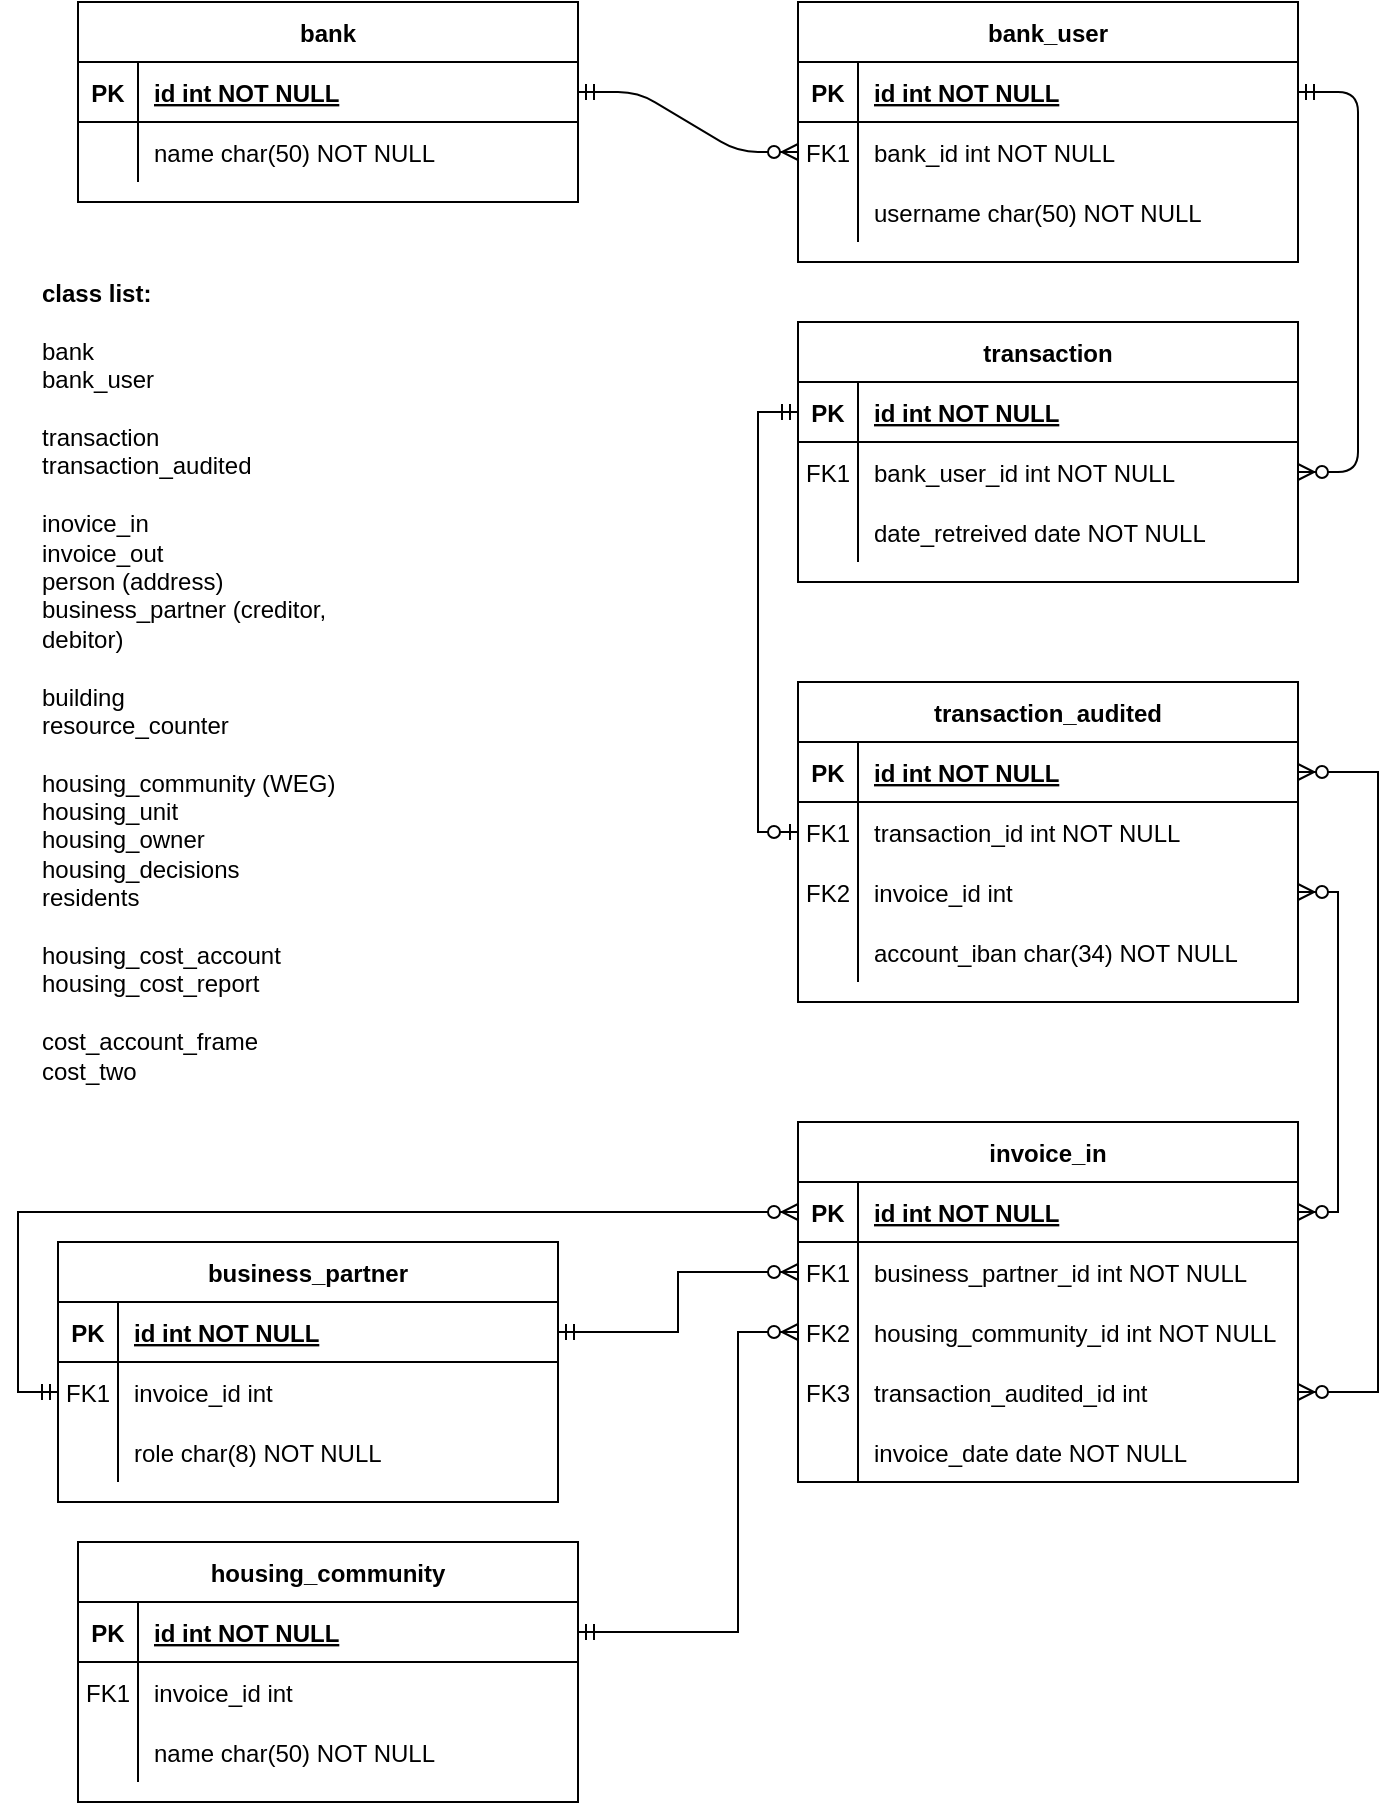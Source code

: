 <mxfile version="14.9.1" type="device"><diagram id="R2lEEEUBdFMjLlhIrx00" name="Page-1"><mxGraphModel dx="1125" dy="637" grid="1" gridSize="10" guides="1" tooltips="1" connect="1" arrows="1" fold="1" page="1" pageScale="1" pageWidth="827" pageHeight="1169" math="0" shadow="0" extFonts="Permanent Marker^https://fonts.googleapis.com/css?family=Permanent+Marker"><root><mxCell id="0"/><mxCell id="1" parent="0"/><mxCell id="C-vyLk0tnHw3VtMMgP7b-1" value="" style="edgeStyle=entityRelationEdgeStyle;endArrow=ERzeroToMany;startArrow=ERmandOne;endFill=1;startFill=0;" parent="1" source="C-vyLk0tnHw3VtMMgP7b-24" target="C-vyLk0tnHw3VtMMgP7b-6" edge="1"><mxGeometry width="100" height="100" relative="1" as="geometry"><mxPoint x="340" y="720" as="sourcePoint"/><mxPoint x="440" y="620" as="targetPoint"/></mxGeometry></mxCell><mxCell id="C-vyLk0tnHw3VtMMgP7b-12" value="" style="edgeStyle=entityRelationEdgeStyle;endArrow=ERzeroToMany;startArrow=ERmandOne;endFill=1;startFill=0;" parent="1" source="C-vyLk0tnHw3VtMMgP7b-3" target="C-vyLk0tnHw3VtMMgP7b-17" edge="1"><mxGeometry width="100" height="100" relative="1" as="geometry"><mxPoint x="400" y="180" as="sourcePoint"/><mxPoint x="460" y="205" as="targetPoint"/></mxGeometry></mxCell><mxCell id="C-vyLk0tnHw3VtMMgP7b-2" value="bank_user" style="shape=table;startSize=30;container=1;collapsible=1;childLayout=tableLayout;fixedRows=1;rowLines=0;fontStyle=1;align=center;resizeLast=1;" parent="1" vertex="1"><mxGeometry x="450" y="120" width="250" height="130" as="geometry"/></mxCell><mxCell id="C-vyLk0tnHw3VtMMgP7b-3" value="" style="shape=partialRectangle;collapsible=0;dropTarget=0;pointerEvents=0;fillColor=none;points=[[0,0.5],[1,0.5]];portConstraint=eastwest;top=0;left=0;right=0;bottom=1;" parent="C-vyLk0tnHw3VtMMgP7b-2" vertex="1"><mxGeometry y="30" width="250" height="30" as="geometry"/></mxCell><mxCell id="C-vyLk0tnHw3VtMMgP7b-4" value="PK" style="shape=partialRectangle;overflow=hidden;connectable=0;fillColor=none;top=0;left=0;bottom=0;right=0;fontStyle=1;" parent="C-vyLk0tnHw3VtMMgP7b-3" vertex="1"><mxGeometry width="30" height="30" as="geometry"/></mxCell><mxCell id="C-vyLk0tnHw3VtMMgP7b-5" value="id int NOT NULL " style="shape=partialRectangle;overflow=hidden;connectable=0;fillColor=none;top=0;left=0;bottom=0;right=0;align=left;spacingLeft=6;fontStyle=5;" parent="C-vyLk0tnHw3VtMMgP7b-3" vertex="1"><mxGeometry x="30" width="220" height="30" as="geometry"/></mxCell><mxCell id="C-vyLk0tnHw3VtMMgP7b-6" value="" style="shape=partialRectangle;collapsible=0;dropTarget=0;pointerEvents=0;fillColor=none;points=[[0,0.5],[1,0.5]];portConstraint=eastwest;top=0;left=0;right=0;bottom=0;" parent="C-vyLk0tnHw3VtMMgP7b-2" vertex="1"><mxGeometry y="60" width="250" height="30" as="geometry"/></mxCell><mxCell id="C-vyLk0tnHw3VtMMgP7b-7" value="FK1" style="shape=partialRectangle;overflow=hidden;connectable=0;fillColor=none;top=0;left=0;bottom=0;right=0;" parent="C-vyLk0tnHw3VtMMgP7b-6" vertex="1"><mxGeometry width="30" height="30" as="geometry"/></mxCell><mxCell id="C-vyLk0tnHw3VtMMgP7b-8" value="bank_id int NOT NULL" style="shape=partialRectangle;overflow=hidden;connectable=0;fillColor=none;top=0;left=0;bottom=0;right=0;align=left;spacingLeft=6;" parent="C-vyLk0tnHw3VtMMgP7b-6" vertex="1"><mxGeometry x="30" width="220" height="30" as="geometry"/></mxCell><mxCell id="C-vyLk0tnHw3VtMMgP7b-9" value="" style="shape=partialRectangle;collapsible=0;dropTarget=0;pointerEvents=0;fillColor=none;points=[[0,0.5],[1,0.5]];portConstraint=eastwest;top=0;left=0;right=0;bottom=0;" parent="C-vyLk0tnHw3VtMMgP7b-2" vertex="1"><mxGeometry y="90" width="250" height="30" as="geometry"/></mxCell><mxCell id="C-vyLk0tnHw3VtMMgP7b-10" value="" style="shape=partialRectangle;overflow=hidden;connectable=0;fillColor=none;top=0;left=0;bottom=0;right=0;" parent="C-vyLk0tnHw3VtMMgP7b-9" vertex="1"><mxGeometry width="30" height="30" as="geometry"/></mxCell><mxCell id="C-vyLk0tnHw3VtMMgP7b-11" value="username char(50) NOT NULL" style="shape=partialRectangle;overflow=hidden;connectable=0;fillColor=none;top=0;left=0;bottom=0;right=0;align=left;spacingLeft=6;" parent="C-vyLk0tnHw3VtMMgP7b-9" vertex="1"><mxGeometry x="30" width="220" height="30" as="geometry"/></mxCell><mxCell id="C-vyLk0tnHw3VtMMgP7b-13" value="transaction" style="shape=table;startSize=30;container=1;collapsible=1;childLayout=tableLayout;fixedRows=1;rowLines=0;fontStyle=1;align=center;resizeLast=1;" parent="1" vertex="1"><mxGeometry x="450" y="280" width="250" height="130" as="geometry"/></mxCell><mxCell id="C-vyLk0tnHw3VtMMgP7b-14" value="" style="shape=partialRectangle;collapsible=0;dropTarget=0;pointerEvents=0;fillColor=none;points=[[0,0.5],[1,0.5]];portConstraint=eastwest;top=0;left=0;right=0;bottom=1;" parent="C-vyLk0tnHw3VtMMgP7b-13" vertex="1"><mxGeometry y="30" width="250" height="30" as="geometry"/></mxCell><mxCell id="C-vyLk0tnHw3VtMMgP7b-15" value="PK" style="shape=partialRectangle;overflow=hidden;connectable=0;fillColor=none;top=0;left=0;bottom=0;right=0;fontStyle=1;" parent="C-vyLk0tnHw3VtMMgP7b-14" vertex="1"><mxGeometry width="30" height="30" as="geometry"/></mxCell><mxCell id="C-vyLk0tnHw3VtMMgP7b-16" value="id int NOT NULL " style="shape=partialRectangle;overflow=hidden;connectable=0;fillColor=none;top=0;left=0;bottom=0;right=0;align=left;spacingLeft=6;fontStyle=5;" parent="C-vyLk0tnHw3VtMMgP7b-14" vertex="1"><mxGeometry x="30" width="220" height="30" as="geometry"/></mxCell><mxCell id="C-vyLk0tnHw3VtMMgP7b-17" value="" style="shape=partialRectangle;collapsible=0;dropTarget=0;pointerEvents=0;fillColor=none;points=[[0,0.5],[1,0.5]];portConstraint=eastwest;top=0;left=0;right=0;bottom=0;" parent="C-vyLk0tnHw3VtMMgP7b-13" vertex="1"><mxGeometry y="60" width="250" height="30" as="geometry"/></mxCell><mxCell id="C-vyLk0tnHw3VtMMgP7b-18" value="FK1" style="shape=partialRectangle;overflow=hidden;connectable=0;fillColor=none;top=0;left=0;bottom=0;right=0;" parent="C-vyLk0tnHw3VtMMgP7b-17" vertex="1"><mxGeometry width="30" height="30" as="geometry"/></mxCell><mxCell id="C-vyLk0tnHw3VtMMgP7b-19" value="bank_user_id int NOT NULL" style="shape=partialRectangle;overflow=hidden;connectable=0;fillColor=none;top=0;left=0;bottom=0;right=0;align=left;spacingLeft=6;" parent="C-vyLk0tnHw3VtMMgP7b-17" vertex="1"><mxGeometry x="30" width="220" height="30" as="geometry"/></mxCell><mxCell id="C-vyLk0tnHw3VtMMgP7b-20" value="" style="shape=partialRectangle;collapsible=0;dropTarget=0;pointerEvents=0;fillColor=none;points=[[0,0.5],[1,0.5]];portConstraint=eastwest;top=0;left=0;right=0;bottom=0;" parent="C-vyLk0tnHw3VtMMgP7b-13" vertex="1"><mxGeometry y="90" width="250" height="30" as="geometry"/></mxCell><mxCell id="C-vyLk0tnHw3VtMMgP7b-21" value="" style="shape=partialRectangle;overflow=hidden;connectable=0;fillColor=none;top=0;left=0;bottom=0;right=0;" parent="C-vyLk0tnHw3VtMMgP7b-20" vertex="1"><mxGeometry width="30" height="30" as="geometry"/></mxCell><mxCell id="C-vyLk0tnHw3VtMMgP7b-22" value="date_retreived date NOT NULL" style="shape=partialRectangle;overflow=hidden;connectable=0;fillColor=none;top=0;left=0;bottom=0;right=0;align=left;spacingLeft=6;" parent="C-vyLk0tnHw3VtMMgP7b-20" vertex="1"><mxGeometry x="30" width="220" height="30" as="geometry"/></mxCell><mxCell id="C-vyLk0tnHw3VtMMgP7b-23" value="bank" style="shape=table;startSize=30;container=1;collapsible=1;childLayout=tableLayout;fixedRows=1;rowLines=0;fontStyle=1;align=center;resizeLast=1;" parent="1" vertex="1"><mxGeometry x="90" y="120" width="250" height="100" as="geometry"/></mxCell><mxCell id="C-vyLk0tnHw3VtMMgP7b-24" value="" style="shape=partialRectangle;collapsible=0;dropTarget=0;pointerEvents=0;fillColor=none;points=[[0,0.5],[1,0.5]];portConstraint=eastwest;top=0;left=0;right=0;bottom=1;" parent="C-vyLk0tnHw3VtMMgP7b-23" vertex="1"><mxGeometry y="30" width="250" height="30" as="geometry"/></mxCell><mxCell id="C-vyLk0tnHw3VtMMgP7b-25" value="PK" style="shape=partialRectangle;overflow=hidden;connectable=0;fillColor=none;top=0;left=0;bottom=0;right=0;fontStyle=1;" parent="C-vyLk0tnHw3VtMMgP7b-24" vertex="1"><mxGeometry width="30" height="30" as="geometry"/></mxCell><mxCell id="C-vyLk0tnHw3VtMMgP7b-26" value="id int NOT NULL " style="shape=partialRectangle;overflow=hidden;connectable=0;fillColor=none;top=0;left=0;bottom=0;right=0;align=left;spacingLeft=6;fontStyle=5;" parent="C-vyLk0tnHw3VtMMgP7b-24" vertex="1"><mxGeometry x="30" width="220" height="30" as="geometry"/></mxCell><mxCell id="C-vyLk0tnHw3VtMMgP7b-27" value="" style="shape=partialRectangle;collapsible=0;dropTarget=0;pointerEvents=0;fillColor=none;points=[[0,0.5],[1,0.5]];portConstraint=eastwest;top=0;left=0;right=0;bottom=0;" parent="C-vyLk0tnHw3VtMMgP7b-23" vertex="1"><mxGeometry y="60" width="250" height="30" as="geometry"/></mxCell><mxCell id="C-vyLk0tnHw3VtMMgP7b-28" value="" style="shape=partialRectangle;overflow=hidden;connectable=0;fillColor=none;top=0;left=0;bottom=0;right=0;" parent="C-vyLk0tnHw3VtMMgP7b-27" vertex="1"><mxGeometry width="30" height="30" as="geometry"/></mxCell><mxCell id="C-vyLk0tnHw3VtMMgP7b-29" value="name char(50) NOT NULL" style="shape=partialRectangle;overflow=hidden;connectable=0;fillColor=none;top=0;left=0;bottom=0;right=0;align=left;spacingLeft=6;" parent="C-vyLk0tnHw3VtMMgP7b-27" vertex="1"><mxGeometry x="30" width="220" height="30" as="geometry"/></mxCell><mxCell id="AMqYuOLOhk6Wok4BRhT2-2" value="transaction_audited" style="shape=table;startSize=30;container=1;collapsible=1;childLayout=tableLayout;fixedRows=1;rowLines=0;fontStyle=1;align=center;resizeLast=1;" vertex="1" parent="1"><mxGeometry x="450" y="460" width="250" height="160" as="geometry"/></mxCell><mxCell id="AMqYuOLOhk6Wok4BRhT2-3" value="" style="shape=partialRectangle;collapsible=0;dropTarget=0;pointerEvents=0;fillColor=none;points=[[0,0.5],[1,0.5]];portConstraint=eastwest;top=0;left=0;right=0;bottom=1;" vertex="1" parent="AMqYuOLOhk6Wok4BRhT2-2"><mxGeometry y="30" width="250" height="30" as="geometry"/></mxCell><mxCell id="AMqYuOLOhk6Wok4BRhT2-4" value="PK" style="shape=partialRectangle;overflow=hidden;connectable=0;fillColor=none;top=0;left=0;bottom=0;right=0;fontStyle=1;" vertex="1" parent="AMqYuOLOhk6Wok4BRhT2-3"><mxGeometry width="30" height="30" as="geometry"/></mxCell><mxCell id="AMqYuOLOhk6Wok4BRhT2-5" value="id int NOT NULL " style="shape=partialRectangle;overflow=hidden;connectable=0;fillColor=none;top=0;left=0;bottom=0;right=0;align=left;spacingLeft=6;fontStyle=5;" vertex="1" parent="AMqYuOLOhk6Wok4BRhT2-3"><mxGeometry x="30" width="220" height="30" as="geometry"/></mxCell><mxCell id="AMqYuOLOhk6Wok4BRhT2-6" value="" style="shape=partialRectangle;collapsible=0;dropTarget=0;pointerEvents=0;fillColor=none;points=[[0,0.5],[1,0.5]];portConstraint=eastwest;top=0;left=0;right=0;bottom=0;" vertex="1" parent="AMqYuOLOhk6Wok4BRhT2-2"><mxGeometry y="60" width="250" height="30" as="geometry"/></mxCell><mxCell id="AMqYuOLOhk6Wok4BRhT2-7" value="FK1" style="shape=partialRectangle;overflow=hidden;connectable=0;fillColor=none;top=0;left=0;bottom=0;right=0;" vertex="1" parent="AMqYuOLOhk6Wok4BRhT2-6"><mxGeometry width="30" height="30" as="geometry"/></mxCell><mxCell id="AMqYuOLOhk6Wok4BRhT2-8" value="transaction_id int NOT NULL" style="shape=partialRectangle;overflow=hidden;connectable=0;fillColor=none;top=0;left=0;bottom=0;right=0;align=left;spacingLeft=6;" vertex="1" parent="AMqYuOLOhk6Wok4BRhT2-6"><mxGeometry x="30" width="220" height="30" as="geometry"/></mxCell><mxCell id="AMqYuOLOhk6Wok4BRhT2-52" value="" style="shape=partialRectangle;collapsible=0;dropTarget=0;pointerEvents=0;fillColor=none;points=[[0,0.5],[1,0.5]];portConstraint=eastwest;top=0;left=0;right=0;bottom=0;" vertex="1" parent="AMqYuOLOhk6Wok4BRhT2-2"><mxGeometry y="90" width="250" height="30" as="geometry"/></mxCell><mxCell id="AMqYuOLOhk6Wok4BRhT2-53" value="FK2" style="shape=partialRectangle;overflow=hidden;connectable=0;fillColor=none;top=0;left=0;bottom=0;right=0;" vertex="1" parent="AMqYuOLOhk6Wok4BRhT2-52"><mxGeometry width="30" height="30" as="geometry"/></mxCell><mxCell id="AMqYuOLOhk6Wok4BRhT2-54" value="invoice_id int" style="shape=partialRectangle;overflow=hidden;connectable=0;fillColor=none;top=0;left=0;bottom=0;right=0;align=left;spacingLeft=6;" vertex="1" parent="AMqYuOLOhk6Wok4BRhT2-52"><mxGeometry x="30" width="220" height="30" as="geometry"/></mxCell><mxCell id="AMqYuOLOhk6Wok4BRhT2-9" value="" style="shape=partialRectangle;collapsible=0;dropTarget=0;pointerEvents=0;fillColor=none;points=[[0,0.5],[1,0.5]];portConstraint=eastwest;top=0;left=0;right=0;bottom=0;" vertex="1" parent="AMqYuOLOhk6Wok4BRhT2-2"><mxGeometry y="120" width="250" height="30" as="geometry"/></mxCell><mxCell id="AMqYuOLOhk6Wok4BRhT2-10" value="" style="shape=partialRectangle;overflow=hidden;connectable=0;fillColor=none;top=0;left=0;bottom=0;right=0;" vertex="1" parent="AMqYuOLOhk6Wok4BRhT2-9"><mxGeometry width="30" height="30" as="geometry"/></mxCell><mxCell id="AMqYuOLOhk6Wok4BRhT2-11" value="account_iban char(34) NOT NULL" style="shape=partialRectangle;overflow=hidden;connectable=0;fillColor=none;top=0;left=0;bottom=0;right=0;align=left;spacingLeft=6;" vertex="1" parent="AMqYuOLOhk6Wok4BRhT2-9"><mxGeometry x="30" width="220" height="30" as="geometry"/></mxCell><mxCell id="AMqYuOLOhk6Wok4BRhT2-44" style="edgeStyle=orthogonalEdgeStyle;rounded=0;orthogonalLoop=1;jettySize=auto;html=1;entryX=1;entryY=0.5;entryDx=0;entryDy=0;startArrow=ERzeroToMany;startFill=1;endArrow=ERmandOne;endFill=0;exitX=0;exitY=0.5;exitDx=0;exitDy=0;" edge="1" parent="1" source="AMqYuOLOhk6Wok4BRhT2-17" target="AMqYuOLOhk6Wok4BRhT2-25"><mxGeometry relative="1" as="geometry"/></mxCell><mxCell id="AMqYuOLOhk6Wok4BRhT2-13" value="invoice_in" style="shape=table;startSize=30;container=1;collapsible=1;childLayout=tableLayout;fixedRows=1;rowLines=0;fontStyle=1;align=center;resizeLast=1;" vertex="1" parent="1"><mxGeometry x="450" y="680" width="250" height="180" as="geometry"/></mxCell><mxCell id="AMqYuOLOhk6Wok4BRhT2-14" value="" style="shape=partialRectangle;collapsible=0;dropTarget=0;pointerEvents=0;fillColor=none;points=[[0,0.5],[1,0.5]];portConstraint=eastwest;top=0;left=0;right=0;bottom=1;" vertex="1" parent="AMqYuOLOhk6Wok4BRhT2-13"><mxGeometry y="30" width="250" height="30" as="geometry"/></mxCell><mxCell id="AMqYuOLOhk6Wok4BRhT2-15" value="PK" style="shape=partialRectangle;overflow=hidden;connectable=0;fillColor=none;top=0;left=0;bottom=0;right=0;fontStyle=1;" vertex="1" parent="AMqYuOLOhk6Wok4BRhT2-14"><mxGeometry width="30" height="30" as="geometry"/></mxCell><mxCell id="AMqYuOLOhk6Wok4BRhT2-16" value="id int NOT NULL " style="shape=partialRectangle;overflow=hidden;connectable=0;fillColor=none;top=0;left=0;bottom=0;right=0;align=left;spacingLeft=6;fontStyle=5;" vertex="1" parent="AMqYuOLOhk6Wok4BRhT2-14"><mxGeometry x="30" width="220" height="30" as="geometry"/></mxCell><mxCell id="AMqYuOLOhk6Wok4BRhT2-17" value="" style="shape=partialRectangle;collapsible=0;dropTarget=0;pointerEvents=0;fillColor=none;points=[[0,0.5],[1,0.5]];portConstraint=eastwest;top=0;left=0;right=0;bottom=0;" vertex="1" parent="AMqYuOLOhk6Wok4BRhT2-13"><mxGeometry y="60" width="250" height="30" as="geometry"/></mxCell><mxCell id="AMqYuOLOhk6Wok4BRhT2-18" value="FK1" style="shape=partialRectangle;overflow=hidden;connectable=0;fillColor=none;top=0;left=0;bottom=0;right=0;" vertex="1" parent="AMqYuOLOhk6Wok4BRhT2-17"><mxGeometry width="30" height="30" as="geometry"/></mxCell><mxCell id="AMqYuOLOhk6Wok4BRhT2-19" value="business_partner_id int NOT NULL" style="shape=partialRectangle;overflow=hidden;connectable=0;fillColor=none;top=0;left=0;bottom=0;right=0;align=left;spacingLeft=6;" vertex="1" parent="AMqYuOLOhk6Wok4BRhT2-17"><mxGeometry x="30" width="220" height="30" as="geometry"/></mxCell><mxCell id="AMqYuOLOhk6Wok4BRhT2-46" value="" style="shape=partialRectangle;collapsible=0;dropTarget=0;pointerEvents=0;fillColor=none;points=[[0,0.5],[1,0.5]];portConstraint=eastwest;top=0;left=0;right=0;bottom=0;" vertex="1" parent="AMqYuOLOhk6Wok4BRhT2-13"><mxGeometry y="90" width="250" height="30" as="geometry"/></mxCell><mxCell id="AMqYuOLOhk6Wok4BRhT2-47" value="FK2" style="shape=partialRectangle;overflow=hidden;connectable=0;fillColor=none;top=0;left=0;bottom=0;right=0;" vertex="1" parent="AMqYuOLOhk6Wok4BRhT2-46"><mxGeometry width="30" height="30" as="geometry"/></mxCell><mxCell id="AMqYuOLOhk6Wok4BRhT2-48" value="housing_community_id int NOT NULL" style="shape=partialRectangle;overflow=hidden;connectable=0;fillColor=none;top=0;left=0;bottom=0;right=0;align=left;spacingLeft=6;" vertex="1" parent="AMqYuOLOhk6Wok4BRhT2-46"><mxGeometry x="30" width="220" height="30" as="geometry"/></mxCell><mxCell id="AMqYuOLOhk6Wok4BRhT2-49" value="" style="shape=partialRectangle;collapsible=0;dropTarget=0;pointerEvents=0;fillColor=none;points=[[0,0.5],[1,0.5]];portConstraint=eastwest;top=0;left=0;right=0;bottom=0;" vertex="1" parent="AMqYuOLOhk6Wok4BRhT2-13"><mxGeometry y="120" width="250" height="30" as="geometry"/></mxCell><mxCell id="AMqYuOLOhk6Wok4BRhT2-50" value="FK3" style="shape=partialRectangle;overflow=hidden;connectable=0;fillColor=none;top=0;left=0;bottom=0;right=0;" vertex="1" parent="AMqYuOLOhk6Wok4BRhT2-49"><mxGeometry width="30" height="30" as="geometry"/></mxCell><mxCell id="AMqYuOLOhk6Wok4BRhT2-51" value="transaction_audited_id int" style="shape=partialRectangle;overflow=hidden;connectable=0;fillColor=none;top=0;left=0;bottom=0;right=0;align=left;spacingLeft=6;" vertex="1" parent="AMqYuOLOhk6Wok4BRhT2-49"><mxGeometry x="30" width="220" height="30" as="geometry"/></mxCell><mxCell id="AMqYuOLOhk6Wok4BRhT2-55" value="" style="shape=partialRectangle;collapsible=0;dropTarget=0;pointerEvents=0;fillColor=none;points=[[0,0.5],[1,0.5]];portConstraint=eastwest;top=0;left=0;right=0;bottom=0;" vertex="1" parent="AMqYuOLOhk6Wok4BRhT2-13"><mxGeometry y="150" width="250" height="30" as="geometry"/></mxCell><mxCell id="AMqYuOLOhk6Wok4BRhT2-56" value="" style="shape=partialRectangle;overflow=hidden;connectable=0;fillColor=none;top=0;left=0;bottom=0;right=0;" vertex="1" parent="AMqYuOLOhk6Wok4BRhT2-55"><mxGeometry width="30" height="30" as="geometry"/></mxCell><mxCell id="AMqYuOLOhk6Wok4BRhT2-57" value="invoice_date date NOT NULL" style="shape=partialRectangle;overflow=hidden;connectable=0;fillColor=none;top=0;left=0;bottom=0;right=0;align=left;spacingLeft=6;" vertex="1" parent="AMqYuOLOhk6Wok4BRhT2-55"><mxGeometry x="30" width="220" height="30" as="geometry"/></mxCell><mxCell id="AMqYuOLOhk6Wok4BRhT2-24" value="business_partner" style="shape=table;startSize=30;container=1;collapsible=1;childLayout=tableLayout;fixedRows=1;rowLines=0;fontStyle=1;align=center;resizeLast=1;" vertex="1" parent="1"><mxGeometry x="80" y="740" width="250" height="130" as="geometry"/></mxCell><mxCell id="AMqYuOLOhk6Wok4BRhT2-25" value="" style="shape=partialRectangle;collapsible=0;dropTarget=0;pointerEvents=0;fillColor=none;points=[[0,0.5],[1,0.5]];portConstraint=eastwest;top=0;left=0;right=0;bottom=1;" vertex="1" parent="AMqYuOLOhk6Wok4BRhT2-24"><mxGeometry y="30" width="250" height="30" as="geometry"/></mxCell><mxCell id="AMqYuOLOhk6Wok4BRhT2-26" value="PK" style="shape=partialRectangle;overflow=hidden;connectable=0;fillColor=none;top=0;left=0;bottom=0;right=0;fontStyle=1;" vertex="1" parent="AMqYuOLOhk6Wok4BRhT2-25"><mxGeometry width="30" height="30" as="geometry"/></mxCell><mxCell id="AMqYuOLOhk6Wok4BRhT2-27" value="id int NOT NULL " style="shape=partialRectangle;overflow=hidden;connectable=0;fillColor=none;top=0;left=0;bottom=0;right=0;align=left;spacingLeft=6;fontStyle=5;" vertex="1" parent="AMqYuOLOhk6Wok4BRhT2-25"><mxGeometry x="30" width="220" height="30" as="geometry"/></mxCell><mxCell id="AMqYuOLOhk6Wok4BRhT2-28" value="" style="shape=partialRectangle;collapsible=0;dropTarget=0;pointerEvents=0;fillColor=none;points=[[0,0.5],[1,0.5]];portConstraint=eastwest;top=0;left=0;right=0;bottom=0;" vertex="1" parent="AMqYuOLOhk6Wok4BRhT2-24"><mxGeometry y="60" width="250" height="30" as="geometry"/></mxCell><mxCell id="AMqYuOLOhk6Wok4BRhT2-29" value="FK1" style="shape=partialRectangle;overflow=hidden;connectable=0;fillColor=none;top=0;left=0;bottom=0;right=0;" vertex="1" parent="AMqYuOLOhk6Wok4BRhT2-28"><mxGeometry width="30" height="30" as="geometry"/></mxCell><mxCell id="AMqYuOLOhk6Wok4BRhT2-30" value="invoice_id int" style="shape=partialRectangle;overflow=hidden;connectable=0;fillColor=none;top=0;left=0;bottom=0;right=0;align=left;spacingLeft=6;" vertex="1" parent="AMqYuOLOhk6Wok4BRhT2-28"><mxGeometry x="30" width="220" height="30" as="geometry"/></mxCell><mxCell id="AMqYuOLOhk6Wok4BRhT2-31" value="" style="shape=partialRectangle;collapsible=0;dropTarget=0;pointerEvents=0;fillColor=none;points=[[0,0.5],[1,0.5]];portConstraint=eastwest;top=0;left=0;right=0;bottom=0;" vertex="1" parent="AMqYuOLOhk6Wok4BRhT2-24"><mxGeometry y="90" width="250" height="30" as="geometry"/></mxCell><mxCell id="AMqYuOLOhk6Wok4BRhT2-32" value="" style="shape=partialRectangle;overflow=hidden;connectable=0;fillColor=none;top=0;left=0;bottom=0;right=0;" vertex="1" parent="AMqYuOLOhk6Wok4BRhT2-31"><mxGeometry width="30" height="30" as="geometry"/></mxCell><mxCell id="AMqYuOLOhk6Wok4BRhT2-33" value="role char(8) NOT NULL" style="shape=partialRectangle;overflow=hidden;connectable=0;fillColor=none;top=0;left=0;bottom=0;right=0;align=left;spacingLeft=6;" vertex="1" parent="AMqYuOLOhk6Wok4BRhT2-31"><mxGeometry x="30" width="220" height="30" as="geometry"/></mxCell><mxCell id="AMqYuOLOhk6Wok4BRhT2-34" value="housing_community" style="shape=table;startSize=30;container=1;collapsible=1;childLayout=tableLayout;fixedRows=1;rowLines=0;fontStyle=1;align=center;resizeLast=1;" vertex="1" parent="1"><mxGeometry x="90" y="890" width="250" height="130" as="geometry"/></mxCell><mxCell id="AMqYuOLOhk6Wok4BRhT2-35" value="" style="shape=partialRectangle;collapsible=0;dropTarget=0;pointerEvents=0;fillColor=none;points=[[0,0.5],[1,0.5]];portConstraint=eastwest;top=0;left=0;right=0;bottom=1;" vertex="1" parent="AMqYuOLOhk6Wok4BRhT2-34"><mxGeometry y="30" width="250" height="30" as="geometry"/></mxCell><mxCell id="AMqYuOLOhk6Wok4BRhT2-36" value="PK" style="shape=partialRectangle;overflow=hidden;connectable=0;fillColor=none;top=0;left=0;bottom=0;right=0;fontStyle=1;" vertex="1" parent="AMqYuOLOhk6Wok4BRhT2-35"><mxGeometry width="30" height="30" as="geometry"/></mxCell><mxCell id="AMqYuOLOhk6Wok4BRhT2-37" value="id int NOT NULL " style="shape=partialRectangle;overflow=hidden;connectable=0;fillColor=none;top=0;left=0;bottom=0;right=0;align=left;spacingLeft=6;fontStyle=5;" vertex="1" parent="AMqYuOLOhk6Wok4BRhT2-35"><mxGeometry x="30" width="220" height="30" as="geometry"/></mxCell><mxCell id="AMqYuOLOhk6Wok4BRhT2-38" value="" style="shape=partialRectangle;collapsible=0;dropTarget=0;pointerEvents=0;fillColor=none;points=[[0,0.5],[1,0.5]];portConstraint=eastwest;top=0;left=0;right=0;bottom=0;" vertex="1" parent="AMqYuOLOhk6Wok4BRhT2-34"><mxGeometry y="60" width="250" height="30" as="geometry"/></mxCell><mxCell id="AMqYuOLOhk6Wok4BRhT2-39" value="FK1" style="shape=partialRectangle;overflow=hidden;connectable=0;fillColor=none;top=0;left=0;bottom=0;right=0;" vertex="1" parent="AMqYuOLOhk6Wok4BRhT2-38"><mxGeometry width="30" height="30" as="geometry"/></mxCell><mxCell id="AMqYuOLOhk6Wok4BRhT2-40" value="invoice_id int " style="shape=partialRectangle;overflow=hidden;connectable=0;fillColor=none;top=0;left=0;bottom=0;right=0;align=left;spacingLeft=6;" vertex="1" parent="AMqYuOLOhk6Wok4BRhT2-38"><mxGeometry x="30" width="220" height="30" as="geometry"/></mxCell><mxCell id="AMqYuOLOhk6Wok4BRhT2-41" value="" style="shape=partialRectangle;collapsible=0;dropTarget=0;pointerEvents=0;fillColor=none;points=[[0,0.5],[1,0.5]];portConstraint=eastwest;top=0;left=0;right=0;bottom=0;" vertex="1" parent="AMqYuOLOhk6Wok4BRhT2-34"><mxGeometry y="90" width="250" height="30" as="geometry"/></mxCell><mxCell id="AMqYuOLOhk6Wok4BRhT2-42" value="" style="shape=partialRectangle;overflow=hidden;connectable=0;fillColor=none;top=0;left=0;bottom=0;right=0;" vertex="1" parent="AMqYuOLOhk6Wok4BRhT2-41"><mxGeometry width="30" height="30" as="geometry"/></mxCell><mxCell id="AMqYuOLOhk6Wok4BRhT2-43" value="name char(50) NOT NULL" style="shape=partialRectangle;overflow=hidden;connectable=0;fillColor=none;top=0;left=0;bottom=0;right=0;align=left;spacingLeft=6;" vertex="1" parent="AMqYuOLOhk6Wok4BRhT2-41"><mxGeometry x="30" width="220" height="30" as="geometry"/></mxCell><mxCell id="AMqYuOLOhk6Wok4BRhT2-58" style="edgeStyle=orthogonalEdgeStyle;rounded=0;orthogonalLoop=1;jettySize=auto;html=1;exitX=0;exitY=0.5;exitDx=0;exitDy=0;entryX=0;entryY=0.5;entryDx=0;entryDy=0;startArrow=ERmandOne;startFill=0;endArrow=ERzeroToOne;endFill=1;" edge="1" parent="1" source="C-vyLk0tnHw3VtMMgP7b-14" target="AMqYuOLOhk6Wok4BRhT2-6"><mxGeometry relative="1" as="geometry"/></mxCell><mxCell id="AMqYuOLOhk6Wok4BRhT2-59" style="edgeStyle=orthogonalEdgeStyle;rounded=0;orthogonalLoop=1;jettySize=auto;html=1;exitX=1;exitY=0.5;exitDx=0;exitDy=0;startArrow=ERzeroToMany;startFill=1;endArrow=ERzeroToMany;endFill=1;" edge="1" parent="1" source="AMqYuOLOhk6Wok4BRhT2-3" target="AMqYuOLOhk6Wok4BRhT2-49"><mxGeometry relative="1" as="geometry"><Array as="points"><mxPoint x="740" y="505"/><mxPoint x="740" y="815"/></Array></mxGeometry></mxCell><mxCell id="AMqYuOLOhk6Wok4BRhT2-60" value="&lt;div&gt;&lt;b&gt;class list:&lt;/b&gt;&lt;/div&gt;&lt;div&gt;&lt;br&gt;&lt;/div&gt;bank&lt;br&gt;bank_user&lt;br&gt;&lt;br&gt;transaction&lt;br&gt;transaction_audited&lt;br&gt;&lt;br&gt;&lt;div&gt;inovice_in&lt;/div&gt;&lt;div&gt;invoice_out&lt;br&gt;&lt;/div&gt;person (address)&lt;br&gt;business_partner (creditor, debitor)&lt;br&gt;&lt;br&gt;building&lt;br&gt;resource_counter&lt;br&gt;&lt;br&gt;housing_community (WEG)&lt;br&gt;housing_unit&lt;br&gt;housing_owner&lt;br&gt;housing_decisions&lt;br&gt;residents&lt;br&gt;&lt;br&gt;housing_cost_account&lt;br&gt;housing_cost_report&lt;br&gt;&lt;br&gt;cost_account_frame&lt;br&gt;cost_two" style="text;html=1;strokeColor=none;fillColor=none;align=left;verticalAlign=middle;whiteSpace=wrap;rounded=0;" vertex="1" parent="1"><mxGeometry x="70" y="250" width="160" height="420" as="geometry"/></mxCell><mxCell id="AMqYuOLOhk6Wok4BRhT2-63" style="edgeStyle=orthogonalEdgeStyle;rounded=0;orthogonalLoop=1;jettySize=auto;html=1;exitX=1;exitY=0.5;exitDx=0;exitDy=0;entryX=1;entryY=0.5;entryDx=0;entryDy=0;startArrow=ERzeroToMany;startFill=1;endArrow=ERzeroToMany;endFill=1;" edge="1" parent="1" source="AMqYuOLOhk6Wok4BRhT2-52" target="AMqYuOLOhk6Wok4BRhT2-14"><mxGeometry relative="1" as="geometry"/></mxCell><mxCell id="AMqYuOLOhk6Wok4BRhT2-64" style="edgeStyle=orthogonalEdgeStyle;rounded=0;orthogonalLoop=1;jettySize=auto;html=1;exitX=0;exitY=0.5;exitDx=0;exitDy=0;entryX=0;entryY=0.25;entryDx=0;entryDy=0;startArrow=ERmandOne;startFill=0;endArrow=ERzeroToMany;endFill=1;" edge="1" parent="1" source="AMqYuOLOhk6Wok4BRhT2-28" target="AMqYuOLOhk6Wok4BRhT2-13"><mxGeometry relative="1" as="geometry"/></mxCell><mxCell id="AMqYuOLOhk6Wok4BRhT2-65" style="edgeStyle=orthogonalEdgeStyle;rounded=0;orthogonalLoop=1;jettySize=auto;html=1;exitX=0;exitY=0.5;exitDx=0;exitDy=0;entryX=1;entryY=0.5;entryDx=0;entryDy=0;startArrow=ERzeroToMany;startFill=1;endArrow=ERmandOne;endFill=0;" edge="1" parent="1" source="AMqYuOLOhk6Wok4BRhT2-46" target="AMqYuOLOhk6Wok4BRhT2-35"><mxGeometry relative="1" as="geometry"><Array as="points"><mxPoint x="420" y="785"/><mxPoint x="420" y="935"/></Array></mxGeometry></mxCell></root></mxGraphModel></diagram></mxfile>